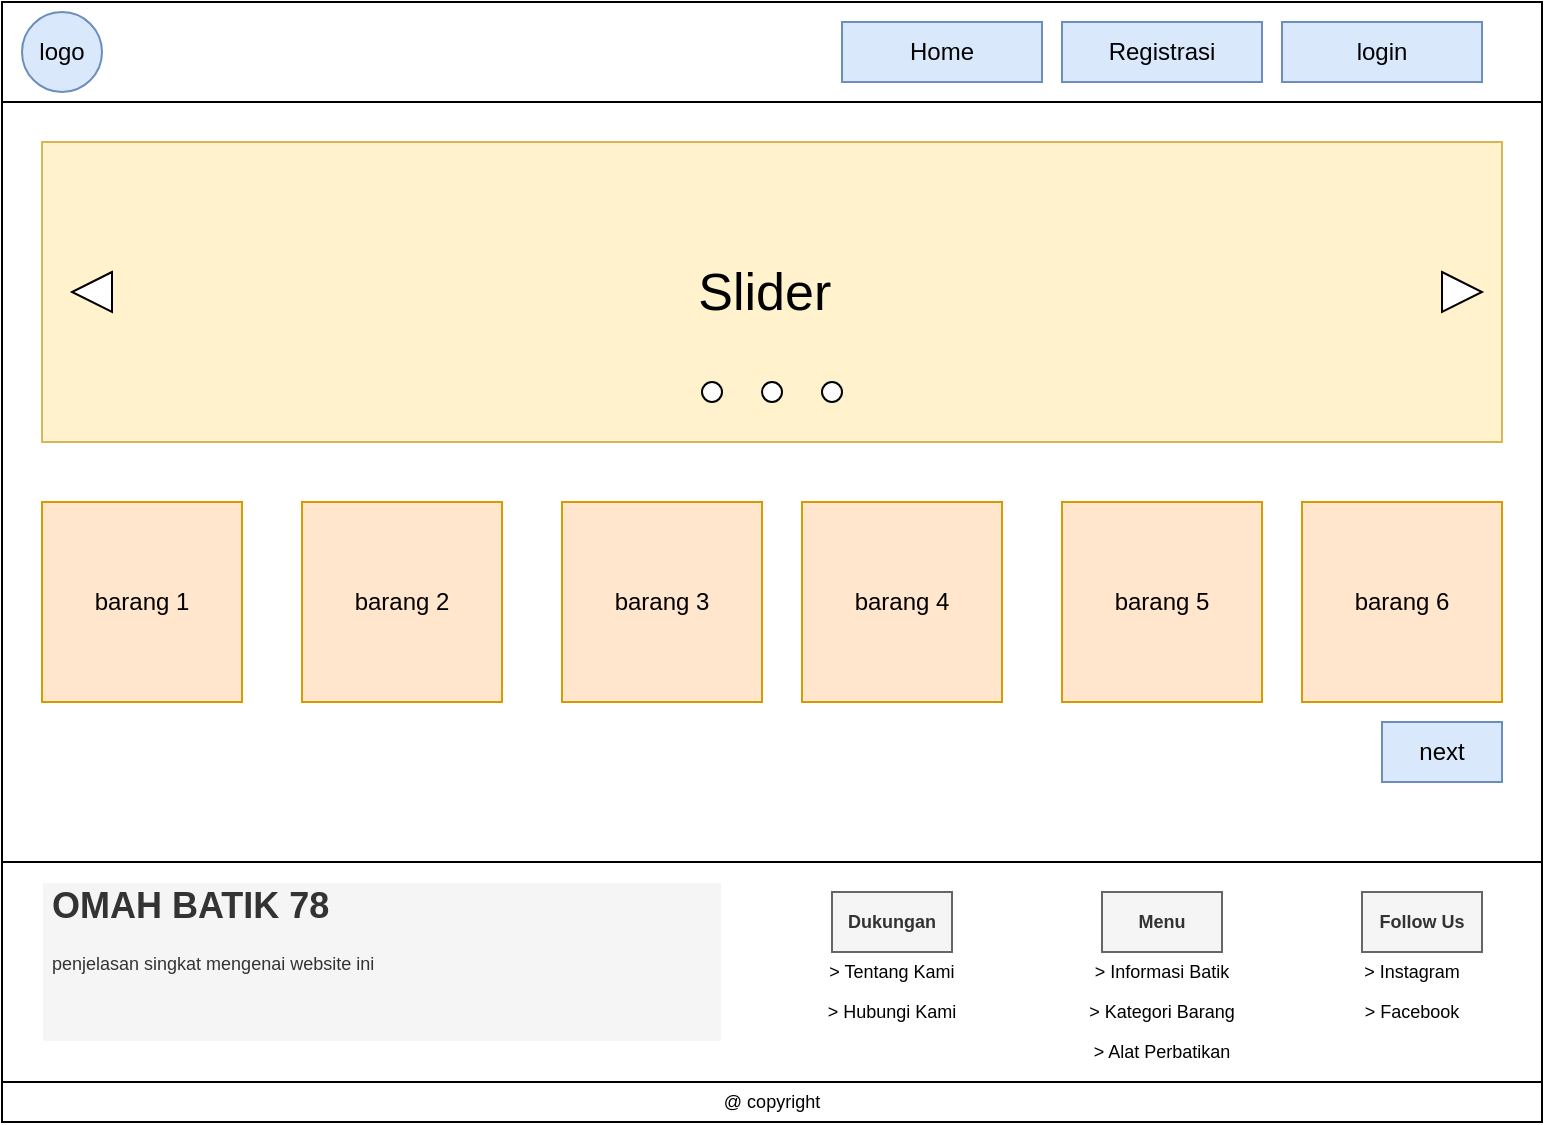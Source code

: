 <mxfile version="20.3.0" type="device" pages="5"><diagram id="dfnKJT-lg0lnFvj32TnK" name="halaman depan"><mxGraphModel dx="1221" dy="715" grid="1" gridSize="10" guides="1" tooltips="1" connect="1" arrows="1" fold="1" page="1" pageScale="1" pageWidth="850" pageHeight="1100" math="0" shadow="0"><root><mxCell id="0"/><mxCell id="1" parent="0"/><mxCell id="zwSZp70yCng0m3LB2xlO-1" value="" style="rounded=0;whiteSpace=wrap;html=1;" parent="1" vertex="1"><mxGeometry x="50" y="90" width="770" height="540" as="geometry"/></mxCell><mxCell id="zwSZp70yCng0m3LB2xlO-2" value="" style="rounded=0;whiteSpace=wrap;html=1;" parent="1" vertex="1"><mxGeometry x="50" y="90" width="770" height="50" as="geometry"/></mxCell><mxCell id="zwSZp70yCng0m3LB2xlO-4" value="Registrasi" style="text;html=1;strokeColor=#6c8ebf;fillColor=#dae8fc;align=center;verticalAlign=middle;whiteSpace=wrap;rounded=0;" parent="1" vertex="1"><mxGeometry x="580" y="100" width="100" height="30" as="geometry"/></mxCell><mxCell id="zwSZp70yCng0m3LB2xlO-5" value="login" style="text;html=1;strokeColor=#6c8ebf;fillColor=#dae8fc;align=center;verticalAlign=middle;whiteSpace=wrap;rounded=0;" parent="1" vertex="1"><mxGeometry x="690" y="100" width="100" height="30" as="geometry"/></mxCell><mxCell id="zwSZp70yCng0m3LB2xlO-7" value="logo" style="ellipse;whiteSpace=wrap;html=1;aspect=fixed;fillColor=#dae8fc;strokeColor=#6c8ebf;" parent="1" vertex="1"><mxGeometry x="60" y="95" width="40" height="40" as="geometry"/></mxCell><mxCell id="zwSZp70yCng0m3LB2xlO-8" value="&lt;font style=&quot;font-size: 26px;&quot;&gt;Slider&amp;nbsp;&lt;/font&gt;" style="rounded=0;whiteSpace=wrap;html=1;fillColor=#fff2cc;strokeColor=#d6b656;" parent="1" vertex="1"><mxGeometry x="70" y="160" width="730" height="150" as="geometry"/></mxCell><mxCell id="zwSZp70yCng0m3LB2xlO-9" value="barang 2" style="whiteSpace=wrap;html=1;aspect=fixed;fillColor=#ffe6cc;strokeColor=#d79b00;" parent="1" vertex="1"><mxGeometry x="200" y="340" width="100" height="100" as="geometry"/></mxCell><mxCell id="zwSZp70yCng0m3LB2xlO-10" value="barang 3" style="whiteSpace=wrap;html=1;aspect=fixed;fillColor=#ffe6cc;strokeColor=#d79b00;" parent="1" vertex="1"><mxGeometry x="330" y="340" width="100" height="100" as="geometry"/></mxCell><mxCell id="zwSZp70yCng0m3LB2xlO-11" value="barang 4" style="whiteSpace=wrap;html=1;aspect=fixed;fillColor=#ffe6cc;strokeColor=#d79b00;" parent="1" vertex="1"><mxGeometry x="450" y="340" width="100" height="100" as="geometry"/></mxCell><mxCell id="zwSZp70yCng0m3LB2xlO-12" value="barang 5" style="whiteSpace=wrap;html=1;aspect=fixed;fillColor=#ffe6cc;strokeColor=#d79b00;" parent="1" vertex="1"><mxGeometry x="580" y="340" width="100" height="100" as="geometry"/></mxCell><mxCell id="zwSZp70yCng0m3LB2xlO-13" value="barang 6" style="whiteSpace=wrap;html=1;aspect=fixed;fillColor=#ffe6cc;strokeColor=#d79b00;" parent="1" vertex="1"><mxGeometry x="700" y="340" width="100" height="100" as="geometry"/></mxCell><mxCell id="zwSZp70yCng0m3LB2xlO-14" value="barang 1" style="whiteSpace=wrap;html=1;aspect=fixed;fillColor=#ffe6cc;strokeColor=#d79b00;" parent="1" vertex="1"><mxGeometry x="70" y="340" width="100" height="100" as="geometry"/></mxCell><mxCell id="zwSZp70yCng0m3LB2xlO-15" value="" style="rounded=0;whiteSpace=wrap;html=1;" parent="1" vertex="1"><mxGeometry x="50" y="520" width="770" height="130" as="geometry"/></mxCell><mxCell id="zwSZp70yCng0m3LB2xlO-16" value="next" style="rounded=0;whiteSpace=wrap;html=1;fillColor=#dae8fc;strokeColor=#6c8ebf;" parent="1" vertex="1"><mxGeometry x="740" y="450" width="60" height="30" as="geometry"/></mxCell><mxCell id="zwSZp70yCng0m3LB2xlO-23" value="" style="triangle;whiteSpace=wrap;html=1;" parent="1" vertex="1"><mxGeometry x="770" y="225" width="20" height="20" as="geometry"/></mxCell><mxCell id="zwSZp70yCng0m3LB2xlO-24" value="" style="triangle;whiteSpace=wrap;html=1;flipH=1;" parent="1" vertex="1"><mxGeometry x="85" y="225" width="20" height="20" as="geometry"/></mxCell><mxCell id="TDH5nsmku_-nuN4PM8HH-1" value="" style="ellipse;whiteSpace=wrap;html=1;aspect=fixed;" vertex="1" parent="1"><mxGeometry x="430" y="280" width="10" height="10" as="geometry"/></mxCell><mxCell id="TDH5nsmku_-nuN4PM8HH-2" value="" style="ellipse;whiteSpace=wrap;html=1;aspect=fixed;" vertex="1" parent="1"><mxGeometry x="400" y="280" width="10" height="10" as="geometry"/></mxCell><mxCell id="TDH5nsmku_-nuN4PM8HH-4" value="" style="ellipse;whiteSpace=wrap;html=1;aspect=fixed;" vertex="1" parent="1"><mxGeometry x="460" y="280" width="10" height="10" as="geometry"/></mxCell><mxCell id="TDH5nsmku_-nuN4PM8HH-7" value="Home" style="text;html=1;strokeColor=#6c8ebf;fillColor=#dae8fc;align=center;verticalAlign=middle;whiteSpace=wrap;rounded=0;" vertex="1" parent="1"><mxGeometry x="470" y="100" width="100" height="30" as="geometry"/></mxCell><mxCell id="TDH5nsmku_-nuN4PM8HH-19" value="" style="rounded=0;whiteSpace=wrap;html=1;" vertex="1" parent="1"><mxGeometry x="50" y="630" width="770" height="20" as="geometry"/></mxCell><mxCell id="TDH5nsmku_-nuN4PM8HH-23" value="@ copyright" style="text;html=1;strokeColor=none;fillColor=none;align=center;verticalAlign=middle;whiteSpace=wrap;rounded=0;fontSize=9;" vertex="1" parent="1"><mxGeometry x="405" y="630" width="60" height="20" as="geometry"/></mxCell><mxCell id="TDH5nsmku_-nuN4PM8HH-24" value="&lt;h1&gt;OMAH BATIK 78&lt;/h1&gt;&lt;div&gt;penjelasan singkat mengenai website ini&lt;/div&gt;" style="text;html=1;strokeColor=#FFFFFF;fillColor=#f5f5f5;spacing=5;spacingTop=-20;whiteSpace=wrap;overflow=hidden;rounded=0;fontSize=9;fontColor=#333333;" vertex="1" parent="1"><mxGeometry x="70" y="530" width="340" height="80" as="geometry"/></mxCell><mxCell id="TDH5nsmku_-nuN4PM8HH-28" value="&lt;b&gt;Menu&lt;/b&gt;" style="text;html=1;strokeColor=#666666;fillColor=#f5f5f5;align=center;verticalAlign=middle;whiteSpace=wrap;rounded=0;fontSize=9;fontColor=#333333;" vertex="1" parent="1"><mxGeometry x="600" y="535" width="60" height="30" as="geometry"/></mxCell><mxCell id="TDH5nsmku_-nuN4PM8HH-29" value="&lt;b&gt;Dukungan&lt;/b&gt;" style="text;html=1;strokeColor=#666666;fillColor=#f5f5f5;align=center;verticalAlign=middle;whiteSpace=wrap;rounded=0;fontSize=9;fontColor=#333333;" vertex="1" parent="1"><mxGeometry x="465" y="535" width="60" height="30" as="geometry"/></mxCell><mxCell id="TDH5nsmku_-nuN4PM8HH-30" value="&lt;b&gt;Follow Us&lt;/b&gt;" style="text;html=1;strokeColor=#666666;fillColor=#f5f5f5;align=center;verticalAlign=middle;whiteSpace=wrap;rounded=0;fontSize=9;fontColor=#333333;" vertex="1" parent="1"><mxGeometry x="730" y="535" width="60" height="30" as="geometry"/></mxCell><mxCell id="TDH5nsmku_-nuN4PM8HH-31" value="&amp;gt; Tentang Kami" style="text;html=1;strokeColor=none;fillColor=none;align=center;verticalAlign=middle;whiteSpace=wrap;rounded=0;fontSize=9;" vertex="1" parent="1"><mxGeometry x="460" y="565" width="70" height="20" as="geometry"/></mxCell><mxCell id="TDH5nsmku_-nuN4PM8HH-32" value="&amp;gt; Hubungi Kami" style="text;html=1;strokeColor=none;fillColor=none;align=center;verticalAlign=middle;whiteSpace=wrap;rounded=0;fontSize=9;" vertex="1" parent="1"><mxGeometry x="460" y="585" width="70" height="20" as="geometry"/></mxCell><mxCell id="TDH5nsmku_-nuN4PM8HH-33" value="&amp;gt; Instagram" style="text;html=1;strokeColor=none;fillColor=none;align=center;verticalAlign=middle;whiteSpace=wrap;rounded=0;fontSize=9;" vertex="1" parent="1"><mxGeometry x="720" y="565" width="70" height="20" as="geometry"/></mxCell><mxCell id="TDH5nsmku_-nuN4PM8HH-34" value="&amp;gt; Facebook" style="text;html=1;strokeColor=none;fillColor=none;align=center;verticalAlign=middle;whiteSpace=wrap;rounded=0;fontSize=9;" vertex="1" parent="1"><mxGeometry x="720" y="585" width="70" height="20" as="geometry"/></mxCell><mxCell id="TDH5nsmku_-nuN4PM8HH-35" value="&amp;gt; Informasi Batik" style="text;html=1;strokeColor=none;fillColor=none;align=center;verticalAlign=middle;whiteSpace=wrap;rounded=0;fontSize=9;" vertex="1" parent="1"><mxGeometry x="590" y="565" width="80" height="20" as="geometry"/></mxCell><mxCell id="TDH5nsmku_-nuN4PM8HH-36" value="&amp;gt; Kategori Barang" style="text;html=1;strokeColor=none;fillColor=none;align=center;verticalAlign=middle;whiteSpace=wrap;rounded=0;fontSize=9;" vertex="1" parent="1"><mxGeometry x="590" y="585" width="80" height="20" as="geometry"/></mxCell><mxCell id="TDH5nsmku_-nuN4PM8HH-38" value="&amp;gt; Alat Perbatikan" style="text;html=1;strokeColor=none;fillColor=none;align=center;verticalAlign=middle;whiteSpace=wrap;rounded=0;fontSize=9;" vertex="1" parent="1"><mxGeometry x="590" y="605" width="80" height="20" as="geometry"/></mxCell></root></mxGraphModel></diagram><diagram id="NXerxtTeATuoBkwSibLu" name="Halaman Login"><mxGraphModel dx="1038" dy="608" grid="1" gridSize="10" guides="1" tooltips="1" connect="1" arrows="1" fold="1" page="1" pageScale="1" pageWidth="850" pageHeight="1100" math="0" shadow="0"><root><mxCell id="0"/><mxCell id="1" parent="0"/><mxCell id="6WsbWUX6sygRXOKvDrhq-1" value="" style="rounded=0;whiteSpace=wrap;html=1;" vertex="1" parent="1"><mxGeometry x="50" y="90" width="770" height="540" as="geometry"/></mxCell><mxCell id="6WsbWUX6sygRXOKvDrhq-13" value="GAMBAR" style="rounded=0;whiteSpace=wrap;html=1;fillColor=#ffe6cc;strokeColor=#d79b00;" vertex="1" parent="1"><mxGeometry x="420" y="90" width="400" height="560" as="geometry"/></mxCell><mxCell id="6WsbWUX6sygRXOKvDrhq-21" value="" style="rounded=0;whiteSpace=wrap;html=1;" vertex="1" parent="1"><mxGeometry x="50" y="630" width="770" height="20" as="geometry"/></mxCell><mxCell id="6WsbWUX6sygRXOKvDrhq-22" value="@ copyright" style="text;html=1;strokeColor=none;fillColor=none;align=center;verticalAlign=middle;whiteSpace=wrap;rounded=0;fontSize=9;" vertex="1" parent="1"><mxGeometry x="405" y="630" width="60" height="20" as="geometry"/></mxCell><mxCell id="6WsbWUX6sygRXOKvDrhq-5" value="LOGO" style="ellipse;whiteSpace=wrap;html=1;aspect=fixed;fillColor=#dae8fc;strokeColor=#6c8ebf;" vertex="1" parent="1"><mxGeometry x="160" y="130" width="150" height="150" as="geometry"/></mxCell><mxCell id="6WsbWUX6sygRXOKvDrhq-34" value="&lt;font style=&quot;font-size: 18px;&quot;&gt;Username&lt;/font&gt;" style="rounded=1;whiteSpace=wrap;html=1;strokeColor=#000000;fontSize=9;" vertex="1" parent="1"><mxGeometry x="142.5" y="330" width="185" height="40" as="geometry"/></mxCell><mxCell id="6WsbWUX6sygRXOKvDrhq-35" value="&lt;font style=&quot;font-size: 18px;&quot;&gt;Password&lt;/font&gt;" style="rounded=1;whiteSpace=wrap;html=1;strokeColor=#000000;fontSize=9;" vertex="1" parent="1"><mxGeometry x="142.5" y="420" width="185" height="40" as="geometry"/></mxCell><mxCell id="6WsbWUX6sygRXOKvDrhq-36" value="Login" style="rounded=0;whiteSpace=wrap;html=1;strokeColor=#6c8ebf;fontSize=18;fillColor=#dae8fc;" vertex="1" parent="1"><mxGeometry x="175" y="520" width="120" height="40" as="geometry"/></mxCell><mxCell id="6WsbWUX6sygRXOKvDrhq-37" value="&lt;font style=&quot;font-size: 16px;&quot;&gt;forgot your password?&lt;/font&gt;" style="text;html=1;strokeColor=none;fillColor=none;align=center;verticalAlign=middle;whiteSpace=wrap;rounded=0;fontSize=18;" vertex="1" parent="1"><mxGeometry x="100" y="480" width="190" height="30" as="geometry"/></mxCell><mxCell id="6WsbWUX6sygRXOKvDrhq-38" value="&lt;font color=&quot;#0066cc&quot; style=&quot;font-size: 16px;&quot;&gt;Click here&lt;/font&gt;" style="text;html=1;strokeColor=none;fillColor=none;align=center;verticalAlign=middle;whiteSpace=wrap;rounded=0;fontSize=18;" vertex="1" parent="1"><mxGeometry x="280" y="480" width="80" height="30" as="geometry"/></mxCell></root></mxGraphModel></diagram><diagram name="Halaman Registrasi" id="XFnqtw7PEwnv7d7NEqdl"><mxGraphModel dx="1038" dy="608" grid="1" gridSize="10" guides="1" tooltips="1" connect="1" arrows="1" fold="1" page="1" pageScale="1" pageWidth="850" pageHeight="1100" math="0" shadow="0"><root><mxCell id="9htkme165hXYe1cflM8W-0"/><mxCell id="9htkme165hXYe1cflM8W-1" parent="9htkme165hXYe1cflM8W-0"/><mxCell id="9htkme165hXYe1cflM8W-2" value="" style="rounded=0;whiteSpace=wrap;html=1;" vertex="1" parent="9htkme165hXYe1cflM8W-1"><mxGeometry x="50" y="90" width="770" height="540" as="geometry"/></mxCell><mxCell id="9htkme165hXYe1cflM8W-3" value="GAMBAR" style="rounded=0;whiteSpace=wrap;html=1;fillColor=#ffe6cc;strokeColor=#d79b00;" vertex="1" parent="9htkme165hXYe1cflM8W-1"><mxGeometry x="420" y="90" width="400" height="560" as="geometry"/></mxCell><mxCell id="9htkme165hXYe1cflM8W-4" value="" style="rounded=0;whiteSpace=wrap;html=1;" vertex="1" parent="9htkme165hXYe1cflM8W-1"><mxGeometry x="50" y="630" width="770" height="20" as="geometry"/></mxCell><mxCell id="9htkme165hXYe1cflM8W-5" value="@ copyright" style="text;html=1;strokeColor=none;fillColor=none;align=center;verticalAlign=middle;whiteSpace=wrap;rounded=0;fontSize=9;" vertex="1" parent="9htkme165hXYe1cflM8W-1"><mxGeometry x="405" y="630" width="60" height="20" as="geometry"/></mxCell><mxCell id="9htkme165hXYe1cflM8W-6" value="LOGO" style="ellipse;whiteSpace=wrap;html=1;aspect=fixed;fillColor=#dae8fc;strokeColor=#6c8ebf;" vertex="1" parent="9htkme165hXYe1cflM8W-1"><mxGeometry x="160" y="130" width="150" height="150" as="geometry"/></mxCell><mxCell id="9htkme165hXYe1cflM8W-7" value="&lt;font style=&quot;font-size: 18px;&quot;&gt;&amp;nbsp; Email&lt;/font&gt;" style="rounded=1;whiteSpace=wrap;html=1;strokeColor=#000000;fontSize=9;align=left;" vertex="1" parent="9htkme165hXYe1cflM8W-1"><mxGeometry x="80" y="320" width="320" height="40" as="geometry"/></mxCell><mxCell id="9htkme165hXYe1cflM8W-8" value="&lt;font style=&quot;font-size: 18px;&quot;&gt;&amp;nbsp; Password&lt;/font&gt;" style="rounded=1;whiteSpace=wrap;html=1;strokeColor=#000000;fontSize=9;align=left;" vertex="1" parent="9htkme165hXYe1cflM8W-1"><mxGeometry x="80" y="420" width="320" height="40" as="geometry"/></mxCell><mxCell id="9htkme165hXYe1cflM8W-9" value="Register" style="rounded=0;whiteSpace=wrap;html=1;strokeColor=#6c8ebf;fontSize=18;fillColor=#dae8fc;" vertex="1" parent="9htkme165hXYe1cflM8W-1"><mxGeometry x="175" y="530" width="120" height="40" as="geometry"/></mxCell><mxCell id="YXX4O9EaKfGaY89bq7r5-0" value="&lt;font style=&quot;font-size: 18px;&quot;&gt;&amp;nbsp; Username&lt;/font&gt;" style="rounded=1;whiteSpace=wrap;html=1;strokeColor=#000000;fontSize=9;align=left;" vertex="1" parent="9htkme165hXYe1cflM8W-1"><mxGeometry x="80" y="370" width="320" height="40" as="geometry"/></mxCell><mxCell id="YXX4O9EaKfGaY89bq7r5-1" value="&lt;font style=&quot;font-size: 18px;&quot;&gt;&amp;nbsp; Confirm Password&lt;/font&gt;" style="rounded=1;whiteSpace=wrap;html=1;strokeColor=#000000;fontSize=9;align=left;" vertex="1" parent="9htkme165hXYe1cflM8W-1"><mxGeometry x="80" y="470" width="320" height="40" as="geometry"/></mxCell></root></mxGraphModel></diagram><diagram id="UgdAe2Im0x-3pmiT26RZ" name="Halaman About Us"><mxGraphModel dx="1038" dy="608" grid="1" gridSize="10" guides="1" tooltips="1" connect="1" arrows="1" fold="1" page="1" pageScale="1" pageWidth="850" pageHeight="1100" math="0" shadow="0"><root><mxCell id="0"/><mxCell id="1" parent="0"/><mxCell id="JMavShJkvd5CIBL1ITB4-1" value="" style="rounded=0;whiteSpace=wrap;html=1;" vertex="1" parent="1"><mxGeometry x="50" y="90" width="770" height="540" as="geometry"/></mxCell><mxCell id="JMavShJkvd5CIBL1ITB4-2" value="" style="rounded=0;whiteSpace=wrap;html=1;" vertex="1" parent="1"><mxGeometry x="50" y="90" width="770" height="50" as="geometry"/></mxCell><mxCell id="JMavShJkvd5CIBL1ITB4-3" value="Registrasi" style="text;html=1;strokeColor=#6c8ebf;fillColor=#dae8fc;align=center;verticalAlign=middle;whiteSpace=wrap;rounded=0;" vertex="1" parent="1"><mxGeometry x="580" y="100" width="100" height="30" as="geometry"/></mxCell><mxCell id="JMavShJkvd5CIBL1ITB4-4" value="login" style="text;html=1;strokeColor=#6c8ebf;fillColor=#dae8fc;align=center;verticalAlign=middle;whiteSpace=wrap;rounded=0;" vertex="1" parent="1"><mxGeometry x="690" y="100" width="100" height="30" as="geometry"/></mxCell><mxCell id="JMavShJkvd5CIBL1ITB4-5" value="logo" style="ellipse;whiteSpace=wrap;html=1;aspect=fixed;fillColor=#dae8fc;strokeColor=#6c8ebf;" vertex="1" parent="1"><mxGeometry x="60" y="95" width="40" height="40" as="geometry"/></mxCell><mxCell id="JMavShJkvd5CIBL1ITB4-6" value="&lt;font style=&quot;font-size: 26px;&quot;&gt;Banner&lt;/font&gt;" style="rounded=0;whiteSpace=wrap;html=1;fillColor=#fff2cc;strokeColor=#d6b656;" vertex="1" parent="1"><mxGeometry x="70" y="160" width="710" height="150" as="geometry"/></mxCell><mxCell id="JMavShJkvd5CIBL1ITB4-13" value="" style="rounded=0;whiteSpace=wrap;html=1;" vertex="1" parent="1"><mxGeometry x="50" y="520" width="770" height="130" as="geometry"/></mxCell><mxCell id="JMavShJkvd5CIBL1ITB4-20" value="Home" style="text;html=1;strokeColor=#6c8ebf;fillColor=#dae8fc;align=center;verticalAlign=middle;whiteSpace=wrap;rounded=0;" vertex="1" parent="1"><mxGeometry x="470" y="100" width="100" height="30" as="geometry"/></mxCell><mxCell id="JMavShJkvd5CIBL1ITB4-21" value="" style="rounded=0;whiteSpace=wrap;html=1;" vertex="1" parent="1"><mxGeometry x="50" y="630" width="770" height="20" as="geometry"/></mxCell><mxCell id="JMavShJkvd5CIBL1ITB4-22" value="@ copyright" style="text;html=1;strokeColor=none;fillColor=none;align=center;verticalAlign=middle;whiteSpace=wrap;rounded=0;fontSize=9;" vertex="1" parent="1"><mxGeometry x="405" y="630" width="60" height="20" as="geometry"/></mxCell><mxCell id="JMavShJkvd5CIBL1ITB4-23" value="&lt;h1&gt;OMAH BATIK 78&lt;/h1&gt;&lt;div&gt;penjelasan singkat mengenai website ini&lt;/div&gt;" style="text;html=1;strokeColor=#FFFFFF;fillColor=#f5f5f5;spacing=5;spacingTop=-20;whiteSpace=wrap;overflow=hidden;rounded=0;fontSize=9;fontColor=#333333;" vertex="1" parent="1"><mxGeometry x="70" y="530" width="340" height="80" as="geometry"/></mxCell><mxCell id="JMavShJkvd5CIBL1ITB4-24" value="&lt;b&gt;Menu&lt;/b&gt;" style="text;html=1;strokeColor=#666666;fillColor=#f5f5f5;align=center;verticalAlign=middle;whiteSpace=wrap;rounded=0;fontSize=9;fontColor=#333333;" vertex="1" parent="1"><mxGeometry x="600" y="535" width="60" height="30" as="geometry"/></mxCell><mxCell id="JMavShJkvd5CIBL1ITB4-25" value="&lt;b&gt;Dukungan&lt;/b&gt;" style="text;html=1;strokeColor=#666666;fillColor=#f5f5f5;align=center;verticalAlign=middle;whiteSpace=wrap;rounded=0;fontSize=9;fontColor=#333333;" vertex="1" parent="1"><mxGeometry x="465" y="535" width="60" height="30" as="geometry"/></mxCell><mxCell id="JMavShJkvd5CIBL1ITB4-26" value="&lt;b&gt;Follow Us&lt;/b&gt;" style="text;html=1;strokeColor=#666666;fillColor=#f5f5f5;align=center;verticalAlign=middle;whiteSpace=wrap;rounded=0;fontSize=9;fontColor=#333333;" vertex="1" parent="1"><mxGeometry x="730" y="535" width="60" height="30" as="geometry"/></mxCell><mxCell id="JMavShJkvd5CIBL1ITB4-27" value="&amp;gt; Tentang Kami" style="text;html=1;strokeColor=none;fillColor=none;align=center;verticalAlign=middle;whiteSpace=wrap;rounded=0;fontSize=9;" vertex="1" parent="1"><mxGeometry x="460" y="565" width="70" height="20" as="geometry"/></mxCell><mxCell id="JMavShJkvd5CIBL1ITB4-28" value="&amp;gt; Hubungi Kami" style="text;html=1;strokeColor=none;fillColor=none;align=center;verticalAlign=middle;whiteSpace=wrap;rounded=0;fontSize=9;" vertex="1" parent="1"><mxGeometry x="460" y="585" width="70" height="20" as="geometry"/></mxCell><mxCell id="JMavShJkvd5CIBL1ITB4-29" value="&amp;gt; Instagram" style="text;html=1;strokeColor=none;fillColor=none;align=center;verticalAlign=middle;whiteSpace=wrap;rounded=0;fontSize=9;" vertex="1" parent="1"><mxGeometry x="720" y="565" width="70" height="20" as="geometry"/></mxCell><mxCell id="JMavShJkvd5CIBL1ITB4-30" value="&amp;gt; Facebook" style="text;html=1;strokeColor=none;fillColor=none;align=center;verticalAlign=middle;whiteSpace=wrap;rounded=0;fontSize=9;" vertex="1" parent="1"><mxGeometry x="720" y="585" width="70" height="20" as="geometry"/></mxCell><mxCell id="JMavShJkvd5CIBL1ITB4-31" value="&amp;gt; Informasi Batik" style="text;html=1;strokeColor=none;fillColor=none;align=center;verticalAlign=middle;whiteSpace=wrap;rounded=0;fontSize=9;" vertex="1" parent="1"><mxGeometry x="590" y="565" width="80" height="20" as="geometry"/></mxCell><mxCell id="JMavShJkvd5CIBL1ITB4-32" value="&amp;gt; Kategori Barang" style="text;html=1;strokeColor=none;fillColor=none;align=center;verticalAlign=middle;whiteSpace=wrap;rounded=0;fontSize=9;" vertex="1" parent="1"><mxGeometry x="590" y="585" width="80" height="20" as="geometry"/></mxCell><mxCell id="JMavShJkvd5CIBL1ITB4-33" value="&amp;gt; Alat Perbatikan" style="text;html=1;strokeColor=none;fillColor=none;align=center;verticalAlign=middle;whiteSpace=wrap;rounded=0;fontSize=9;" vertex="1" parent="1"><mxGeometry x="590" y="605" width="80" height="20" as="geometry"/></mxCell><mxCell id="B34Dwcx9nZyc5_JHZGeG-1" value="" style="rounded=0;whiteSpace=wrap;html=1;strokeColor=#000000;fontSize=22;fontColor=#000000;" vertex="1" parent="1"><mxGeometry x="800" y="160" width="10" height="350" as="geometry"/></mxCell><mxCell id="B34Dwcx9nZyc5_JHZGeG-2" value="" style="rounded=0;whiteSpace=wrap;html=1;strokeColor=#6c8ebf;fontSize=22;fillColor=#dae8fc;" vertex="1" parent="1"><mxGeometry x="800" y="160" width="10" height="50" as="geometry"/></mxCell><mxCell id="B34Dwcx9nZyc5_JHZGeG-3" value="OUR SERVICE" style="text;html=1;strokeColor=none;fillColor=none;align=center;verticalAlign=middle;whiteSpace=wrap;rounded=0;fontSize=22;fontColor=#000000;" vertex="1" parent="1"><mxGeometry x="340" y="320" width="190" height="60" as="geometry"/></mxCell><mxCell id="B34Dwcx9nZyc5_JHZGeG-4" value="gambar" style="rounded=0;whiteSpace=wrap;html=1;strokeColor=#000000;fontSize=22;fontColor=#000000;" vertex="1" parent="1"><mxGeometry x="70" y="380" width="190" height="90" as="geometry"/></mxCell><mxCell id="B34Dwcx9nZyc5_JHZGeG-5" value="gambar" style="rounded=0;whiteSpace=wrap;html=1;strokeColor=#000000;fontSize=22;fontColor=#000000;" vertex="1" parent="1"><mxGeometry x="330" y="380" width="190" height="90" as="geometry"/></mxCell><mxCell id="B34Dwcx9nZyc5_JHZGeG-6" value="gambar" style="rounded=0;whiteSpace=wrap;html=1;strokeColor=#000000;fontSize=22;fontColor=#000000;" vertex="1" parent="1"><mxGeometry x="590" y="380" width="190" height="90" as="geometry"/></mxCell><mxCell id="B34Dwcx9nZyc5_JHZGeG-9" value="Text" style="text;html=1;strokeColor=none;fillColor=none;align=center;verticalAlign=middle;whiteSpace=wrap;rounded=0;fontSize=11;fontColor=#000000;" vertex="1" parent="1"><mxGeometry x="135" y="480" width="60" height="30" as="geometry"/></mxCell><mxCell id="B34Dwcx9nZyc5_JHZGeG-10" value="Text" style="text;html=1;strokeColor=none;fillColor=none;align=center;verticalAlign=middle;whiteSpace=wrap;rounded=0;fontSize=11;fontColor=#000000;" vertex="1" parent="1"><mxGeometry x="395" y="480" width="60" height="30" as="geometry"/></mxCell><mxCell id="B34Dwcx9nZyc5_JHZGeG-11" value="Text" style="text;html=1;strokeColor=none;fillColor=none;align=center;verticalAlign=middle;whiteSpace=wrap;rounded=0;fontSize=11;fontColor=#000000;" vertex="1" parent="1"><mxGeometry x="655" y="480" width="60" height="30" as="geometry"/></mxCell></root></mxGraphModel></diagram><diagram id="4rsMG7iprZnsVYGdd16m" name="Halaman Informasi"><mxGraphModel dx="1038" dy="608" grid="1" gridSize="10" guides="1" tooltips="1" connect="1" arrows="1" fold="1" page="1" pageScale="1" pageWidth="850" pageHeight="1100" math="0" shadow="0"><root><mxCell id="0"/><mxCell id="1" parent="0"/><mxCell id="c8yZLTcdrrCMZ_WkB-IO-1" value="" style="rounded=0;whiteSpace=wrap;html=1;" vertex="1" parent="1"><mxGeometry x="50" y="90" width="770" height="540" as="geometry"/></mxCell><mxCell id="c8yZLTcdrrCMZ_WkB-IO-2" value="" style="rounded=0;whiteSpace=wrap;html=1;" vertex="1" parent="1"><mxGeometry x="50" y="90" width="770" height="50" as="geometry"/></mxCell><mxCell id="c8yZLTcdrrCMZ_WkB-IO-3" value="Registrasi" style="text;html=1;strokeColor=#6c8ebf;fillColor=#dae8fc;align=center;verticalAlign=middle;whiteSpace=wrap;rounded=0;" vertex="1" parent="1"><mxGeometry x="580" y="100" width="100" height="30" as="geometry"/></mxCell><mxCell id="c8yZLTcdrrCMZ_WkB-IO-4" value="login" style="text;html=1;strokeColor=#6c8ebf;fillColor=#dae8fc;align=center;verticalAlign=middle;whiteSpace=wrap;rounded=0;" vertex="1" parent="1"><mxGeometry x="690" y="100" width="100" height="30" as="geometry"/></mxCell><mxCell id="c8yZLTcdrrCMZ_WkB-IO-5" value="logo" style="ellipse;whiteSpace=wrap;html=1;aspect=fixed;fillColor=#dae8fc;strokeColor=#6c8ebf;" vertex="1" parent="1"><mxGeometry x="60" y="95" width="40" height="40" as="geometry"/></mxCell><mxCell id="c8yZLTcdrrCMZ_WkB-IO-6" value="&lt;font style=&quot;font-size: 26px;&quot;&gt;Slider&amp;nbsp;&lt;/font&gt;" style="rounded=0;whiteSpace=wrap;html=1;fillColor=#fff2cc;strokeColor=#d6b656;" vertex="1" parent="1"><mxGeometry x="70" y="160" width="430" height="150" as="geometry"/></mxCell><mxCell id="c8yZLTcdrrCMZ_WkB-IO-7" value="gambar" style="whiteSpace=wrap;html=1;aspect=fixed;fillColor=#ffe6cc;strokeColor=#d79b00;" vertex="1" parent="1"><mxGeometry x="70" y="465" width="100" height="100" as="geometry"/></mxCell><mxCell id="c8yZLTcdrrCMZ_WkB-IO-8" value="gambar" style="whiteSpace=wrap;html=1;aspect=fixed;fillColor=#ffe6cc;strokeColor=#d79b00;" vertex="1" parent="1"><mxGeometry x="290" y="340" width="100" height="100" as="geometry"/></mxCell><mxCell id="c8yZLTcdrrCMZ_WkB-IO-9" value="gambar" style="whiteSpace=wrap;html=1;aspect=fixed;fillColor=#ffe6cc;strokeColor=#d79b00;" vertex="1" parent="1"><mxGeometry x="290" y="465" width="100" height="100" as="geometry"/></mxCell><mxCell id="c8yZLTcdrrCMZ_WkB-IO-12" value="gambar" style="whiteSpace=wrap;html=1;aspect=fixed;fillColor=#ffe6cc;strokeColor=#d79b00;" vertex="1" parent="1"><mxGeometry x="70" y="340" width="100" height="100" as="geometry"/></mxCell><mxCell id="c8yZLTcdrrCMZ_WkB-IO-13" value="" style="rounded=0;whiteSpace=wrap;html=1;" vertex="1" parent="1"><mxGeometry x="50" y="520" width="770" height="130" as="geometry"/></mxCell><mxCell id="c8yZLTcdrrCMZ_WkB-IO-14" value="" style="rounded=0;whiteSpace=wrap;html=1;" vertex="1" parent="1"><mxGeometry x="790" y="160" width="10" height="340" as="geometry"/></mxCell><mxCell id="c8yZLTcdrrCMZ_WkB-IO-15" value="" style="triangle;whiteSpace=wrap;html=1;" vertex="1" parent="1"><mxGeometry x="465" y="225" width="20" height="20" as="geometry"/></mxCell><mxCell id="c8yZLTcdrrCMZ_WkB-IO-16" value="" style="triangle;whiteSpace=wrap;html=1;flipH=1;" vertex="1" parent="1"><mxGeometry x="85" y="225" width="20" height="20" as="geometry"/></mxCell><mxCell id="c8yZLTcdrrCMZ_WkB-IO-17" value="" style="ellipse;whiteSpace=wrap;html=1;aspect=fixed;" vertex="1" parent="1"><mxGeometry x="280" y="280" width="10" height="10" as="geometry"/></mxCell><mxCell id="c8yZLTcdrrCMZ_WkB-IO-18" value="" style="ellipse;whiteSpace=wrap;html=1;aspect=fixed;" vertex="1" parent="1"><mxGeometry x="250" y="280" width="10" height="10" as="geometry"/></mxCell><mxCell id="c8yZLTcdrrCMZ_WkB-IO-19" value="" style="ellipse;whiteSpace=wrap;html=1;aspect=fixed;" vertex="1" parent="1"><mxGeometry x="310" y="280" width="10" height="10" as="geometry"/></mxCell><mxCell id="c8yZLTcdrrCMZ_WkB-IO-20" value="Home" style="text;html=1;strokeColor=#6c8ebf;fillColor=#dae8fc;align=center;verticalAlign=middle;whiteSpace=wrap;rounded=0;" vertex="1" parent="1"><mxGeometry x="470" y="100" width="100" height="30" as="geometry"/></mxCell><mxCell id="c8yZLTcdrrCMZ_WkB-IO-21" value="" style="rounded=0;whiteSpace=wrap;html=1;" vertex="1" parent="1"><mxGeometry x="50" y="630" width="770" height="20" as="geometry"/></mxCell><mxCell id="c8yZLTcdrrCMZ_WkB-IO-22" value="@ copyright" style="text;html=1;strokeColor=none;fillColor=none;align=center;verticalAlign=middle;whiteSpace=wrap;rounded=0;fontSize=9;" vertex="1" parent="1"><mxGeometry x="405" y="630" width="60" height="20" as="geometry"/></mxCell><mxCell id="c8yZLTcdrrCMZ_WkB-IO-23" value="&lt;h1&gt;OMAH BATIK 78&lt;/h1&gt;&lt;div&gt;penjelasan singkat mengenai website ini&lt;/div&gt;" style="text;html=1;strokeColor=#FFFFFF;fillColor=#f5f5f5;spacing=5;spacingTop=-20;whiteSpace=wrap;overflow=hidden;rounded=0;fontSize=9;fontColor=#333333;" vertex="1" parent="1"><mxGeometry x="70" y="530" width="340" height="80" as="geometry"/></mxCell><mxCell id="c8yZLTcdrrCMZ_WkB-IO-24" value="&lt;b&gt;Menu&lt;/b&gt;" style="text;html=1;strokeColor=#666666;fillColor=#f5f5f5;align=center;verticalAlign=middle;whiteSpace=wrap;rounded=0;fontSize=9;fontColor=#333333;" vertex="1" parent="1"><mxGeometry x="600" y="535" width="60" height="30" as="geometry"/></mxCell><mxCell id="c8yZLTcdrrCMZ_WkB-IO-25" value="&lt;b&gt;Dukungan&lt;/b&gt;" style="text;html=1;strokeColor=#666666;fillColor=#f5f5f5;align=center;verticalAlign=middle;whiteSpace=wrap;rounded=0;fontSize=9;fontColor=#333333;" vertex="1" parent="1"><mxGeometry x="465" y="535" width="60" height="30" as="geometry"/></mxCell><mxCell id="c8yZLTcdrrCMZ_WkB-IO-26" value="&lt;b&gt;Follow Us&lt;/b&gt;" style="text;html=1;strokeColor=#666666;fillColor=#f5f5f5;align=center;verticalAlign=middle;whiteSpace=wrap;rounded=0;fontSize=9;fontColor=#333333;" vertex="1" parent="1"><mxGeometry x="730" y="535" width="60" height="30" as="geometry"/></mxCell><mxCell id="c8yZLTcdrrCMZ_WkB-IO-27" value="&amp;gt; Tentang Kami" style="text;html=1;strokeColor=none;fillColor=none;align=center;verticalAlign=middle;whiteSpace=wrap;rounded=0;fontSize=9;" vertex="1" parent="1"><mxGeometry x="460" y="565" width="70" height="20" as="geometry"/></mxCell><mxCell id="c8yZLTcdrrCMZ_WkB-IO-28" value="&amp;gt; Hubungi Kami" style="text;html=1;strokeColor=none;fillColor=none;align=center;verticalAlign=middle;whiteSpace=wrap;rounded=0;fontSize=9;" vertex="1" parent="1"><mxGeometry x="460" y="585" width="70" height="20" as="geometry"/></mxCell><mxCell id="c8yZLTcdrrCMZ_WkB-IO-29" value="&amp;gt; Instagram" style="text;html=1;strokeColor=none;fillColor=none;align=center;verticalAlign=middle;whiteSpace=wrap;rounded=0;fontSize=9;" vertex="1" parent="1"><mxGeometry x="720" y="565" width="70" height="20" as="geometry"/></mxCell><mxCell id="c8yZLTcdrrCMZ_WkB-IO-30" value="&amp;gt; Facebook" style="text;html=1;strokeColor=none;fillColor=none;align=center;verticalAlign=middle;whiteSpace=wrap;rounded=0;fontSize=9;" vertex="1" parent="1"><mxGeometry x="720" y="585" width="70" height="20" as="geometry"/></mxCell><mxCell id="c8yZLTcdrrCMZ_WkB-IO-31" value="&amp;gt; Informasi Batik" style="text;html=1;strokeColor=none;fillColor=none;align=center;verticalAlign=middle;whiteSpace=wrap;rounded=0;fontSize=9;" vertex="1" parent="1"><mxGeometry x="590" y="565" width="80" height="20" as="geometry"/></mxCell><mxCell id="c8yZLTcdrrCMZ_WkB-IO-32" value="&amp;gt; Kategori Barang" style="text;html=1;strokeColor=none;fillColor=none;align=center;verticalAlign=middle;whiteSpace=wrap;rounded=0;fontSize=9;" vertex="1" parent="1"><mxGeometry x="590" y="585" width="80" height="20" as="geometry"/></mxCell><mxCell id="c8yZLTcdrrCMZ_WkB-IO-33" value="&amp;gt; Alat Perbatikan" style="text;html=1;strokeColor=none;fillColor=none;align=center;verticalAlign=middle;whiteSpace=wrap;rounded=0;fontSize=9;" vertex="1" parent="1"><mxGeometry x="590" y="605" width="80" height="20" as="geometry"/></mxCell><mxCell id="WOZ_eZWHn8k1owUCt0le-1" value="" style="rounded=0;whiteSpace=wrap;html=1;strokeColor=#000000;fontSize=16;fontColor=#0066CC;" vertex="1" parent="1"><mxGeometry x="530" y="160" width="245" height="360" as="geometry"/></mxCell><mxCell id="WOZ_eZWHn8k1owUCt0le-2" value="" style="rounded=0;whiteSpace=wrap;html=1;fillColor=#dae8fc;strokeColor=#6c8ebf;" vertex="1" parent="1"><mxGeometry x="790" y="160" width="10" height="60" as="geometry"/></mxCell><mxCell id="WOZ_eZWHn8k1owUCt0le-4" value="&lt;h1&gt;&lt;span style=&quot;background-color: initial; font-size: 9px; font-weight: normal;&quot;&gt;Lorem ipsum dolor sit amet, consectetur adipisicing elit, sed do eiusmod tempor incididunt ut labore et dolore magna aliqua.&lt;/span&gt;&lt;br&gt;&lt;/h1&gt;" style="text;html=1;strokeColor=none;fillColor=none;spacing=5;spacingTop=-20;whiteSpace=wrap;overflow=hidden;rounded=0;fontSize=9;fontColor=#0066CC;" vertex="1" parent="1"><mxGeometry x="180" y="340" width="110" height="100" as="geometry"/></mxCell><mxCell id="WOZ_eZWHn8k1owUCt0le-5" value="&lt;h1&gt;&lt;span style=&quot;background-color: initial; font-size: 9px; font-weight: normal;&quot;&gt;Lorem ipsum dolor sit amet, consectetur adipisicing elit, sed do eiusmod tempor incididunt ut labore et dolore magna aliqua.&lt;/span&gt;&lt;br&gt;&lt;/h1&gt;" style="text;html=1;strokeColor=none;fillColor=none;spacing=5;spacingTop=-20;whiteSpace=wrap;overflow=hidden;rounded=0;fontSize=9;fontColor=#0066CC;" vertex="1" parent="1"><mxGeometry x="400" y="340" width="100" height="100" as="geometry"/></mxCell><mxCell id="WOZ_eZWHn8k1owUCt0le-6" value="&lt;h1&gt;&lt;span style=&quot;background-color: initial; font-size: 9px; font-weight: normal;&quot;&gt;Lorem ipsum dolor sit amet, consectetur adipisicing elit, sed do eiusmod tempor incididunt ut labore et dolore magna aliqua.&lt;/span&gt;&lt;br&gt;&lt;/h1&gt;" style="text;html=1;strokeColor=none;fillColor=none;spacing=5;spacingTop=-20;whiteSpace=wrap;overflow=hidden;rounded=0;fontSize=9;fontColor=#0066CC;" vertex="1" parent="1"><mxGeometry x="180" y="465" width="110" height="55" as="geometry"/></mxCell><mxCell id="WOZ_eZWHn8k1owUCt0le-7" value="&lt;h1&gt;&lt;span style=&quot;background-color: initial; font-size: 9px; font-weight: normal;&quot;&gt;Lorem ipsum dolor sit amet, consectetur adipisicing elit, sed do eiusmod tempor incididunt ut labore et dolore magna aliqua.&lt;/span&gt;&lt;br&gt;&lt;/h1&gt;" style="text;html=1;strokeColor=none;fillColor=none;spacing=5;spacingTop=-20;whiteSpace=wrap;overflow=hidden;rounded=0;fontSize=9;fontColor=#0066CC;" vertex="1" parent="1"><mxGeometry x="400" y="465" width="100" height="55" as="geometry"/></mxCell><mxCell id="WOZ_eZWHn8k1owUCt0le-8" value="&lt;font color=&quot;#000000&quot; style=&quot;font-size: 22px;&quot;&gt;gambar&lt;/font&gt;" style="rounded=0;whiteSpace=wrap;html=1;strokeColor=#d79b00;fontSize=9;fillColor=#ffe6cc;" vertex="1" parent="1"><mxGeometry x="552.5" y="180" width="200" height="90" as="geometry"/></mxCell><mxCell id="WOZ_eZWHn8k1owUCt0le-9" value="&lt;font color=&quot;#000000&quot; style=&quot;font-size: 22px;&quot;&gt;gambar&lt;/font&gt;" style="rounded=0;whiteSpace=wrap;html=1;strokeColor=#d79b00;fontSize=9;fillColor=#ffe6cc;" vertex="1" parent="1"><mxGeometry x="552.5" y="375" width="200" height="90" as="geometry"/></mxCell><mxCell id="WOZ_eZWHn8k1owUCt0le-10" value="&lt;h1&gt;&lt;span style=&quot;background-color: initial; font-size: 9px; font-weight: normal;&quot;&gt;Lorem ipsum dolor sit amet, consectetur adipisicing elit, sed do eiusmod tempor incididunt ut labore et dolore magna aliqua.&lt;/span&gt;&lt;br&gt;&lt;/h1&gt;" style="text;html=1;strokeColor=none;fillColor=none;spacing=5;spacingTop=-20;whiteSpace=wrap;overflow=hidden;rounded=0;fontSize=9;fontColor=#0066CC;" vertex="1" parent="1"><mxGeometry x="552.5" y="280" width="197.5" height="80" as="geometry"/></mxCell><mxCell id="WOZ_eZWHn8k1owUCt0le-11" value="&lt;h1&gt;&lt;span style=&quot;background-color: initial; font-size: 9px; font-weight: normal;&quot;&gt;Lorem ipsum dolor sit amet, consectetur adipisicing elit, sed do eiusmod tempor incididunt ut labore et dolore magna aliqua.&lt;/span&gt;&lt;br&gt;&lt;/h1&gt;" style="text;html=1;strokeColor=none;fillColor=none;spacing=5;spacingTop=-20;whiteSpace=wrap;overflow=hidden;rounded=0;fontSize=9;fontColor=#0066CC;" vertex="1" parent="1"><mxGeometry x="555" y="485" width="197.5" height="35" as="geometry"/></mxCell></root></mxGraphModel></diagram></mxfile>